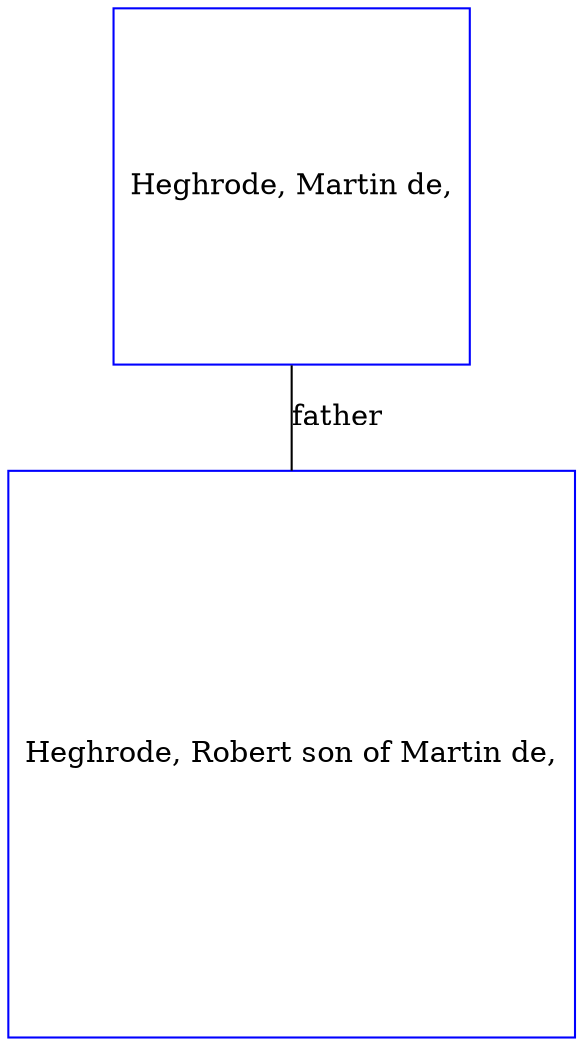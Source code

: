 digraph D {
    edge [dir=none];    node [shape=box];    "008703"   [label="Heghrode, Martin de,", shape=box, regular=1, color="blue"] ;
"008702"   [label="Heghrode, Robert son of Martin de,", shape=box, regular=1, color="blue"] ;
008703->008702 [label="father",arrowsize=0.0]; 
}
